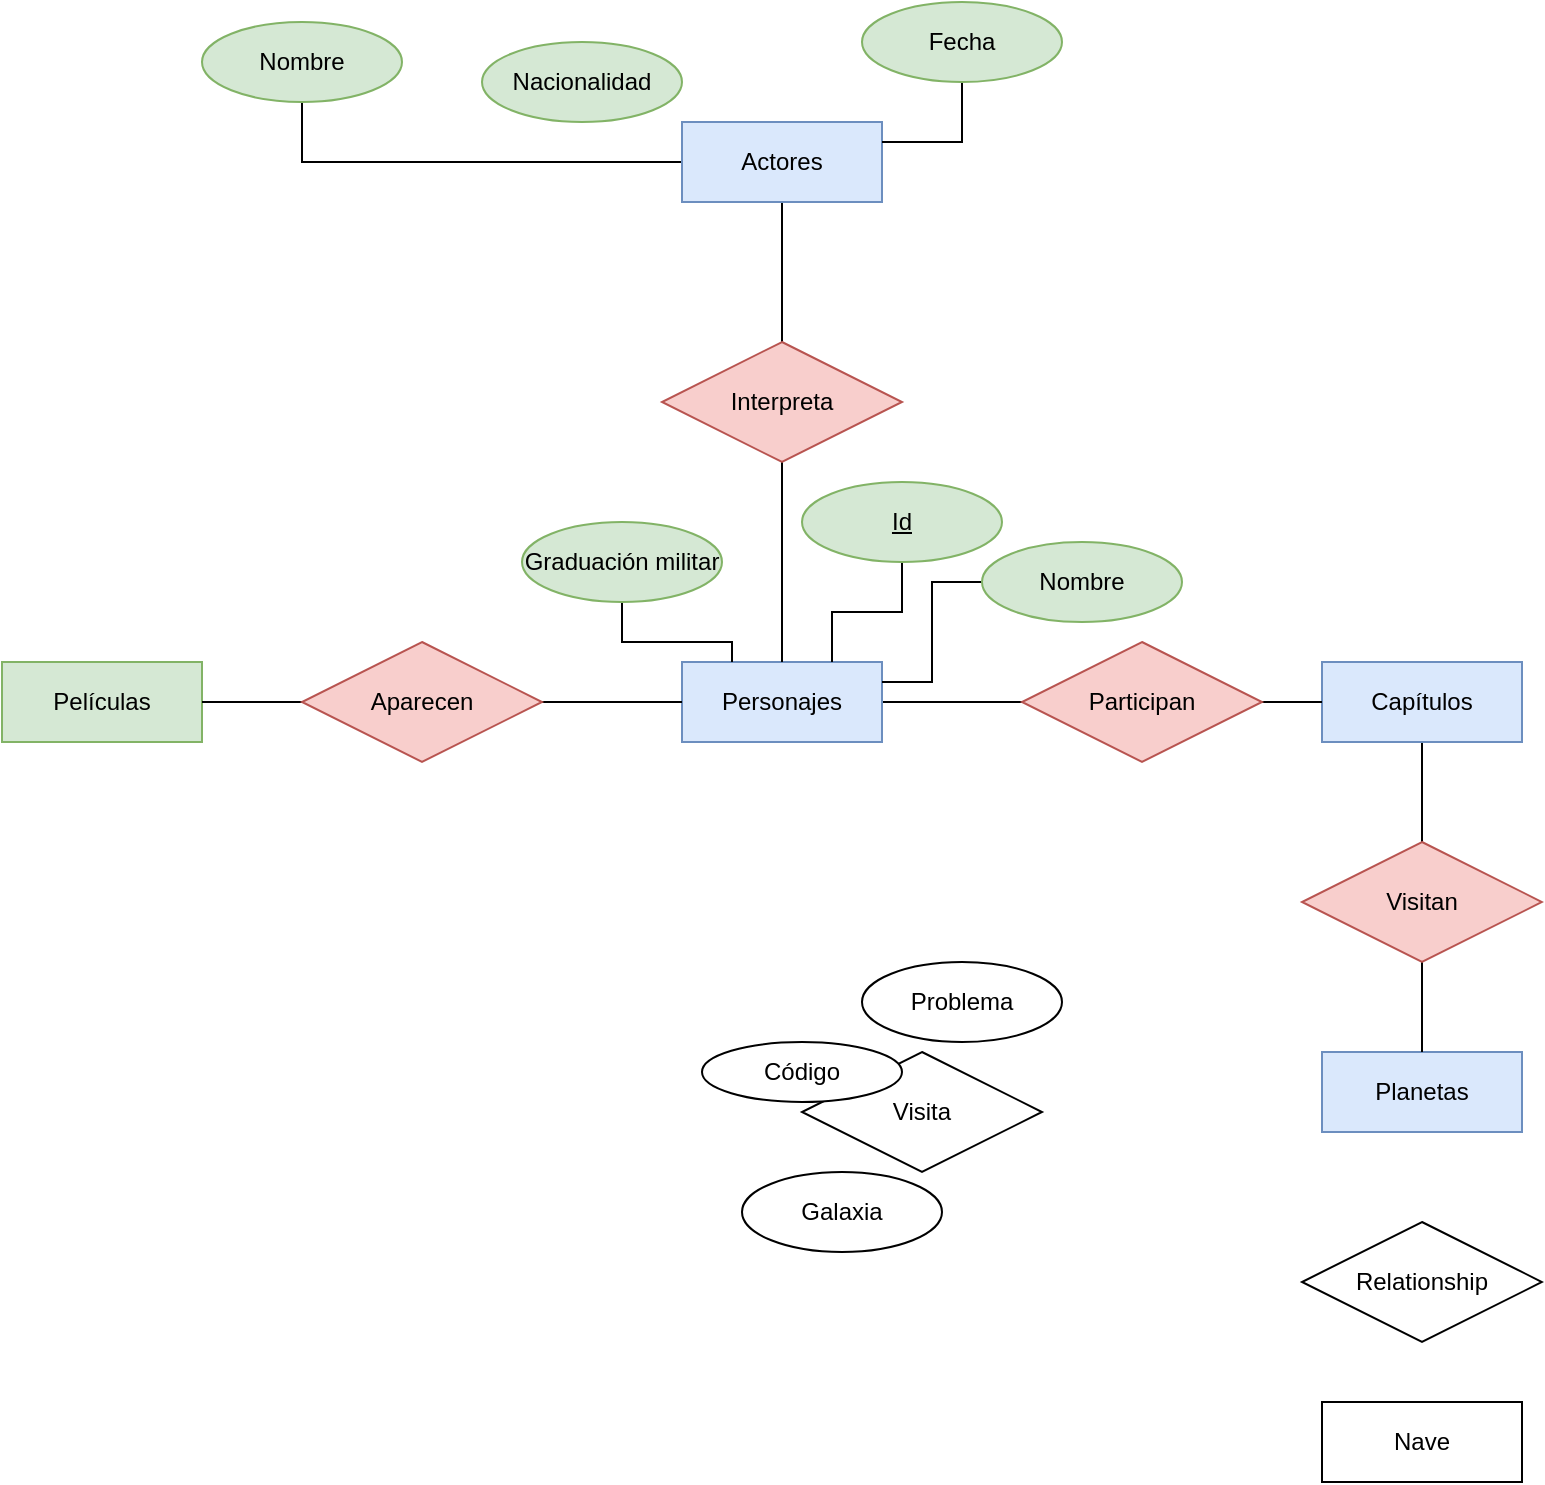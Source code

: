 <mxfile version="22.0.4" type="github">
  <diagram name="Página-1" id="LAN269vinaSvzi9sZn7c">
    <mxGraphModel dx="1434" dy="752" grid="1" gridSize="10" guides="1" tooltips="1" connect="1" arrows="1" fold="1" page="1" pageScale="1" pageWidth="827" pageHeight="1169" math="0" shadow="0">
      <root>
        <mxCell id="0" />
        <mxCell id="1" parent="0" />
        <mxCell id="OFlmP93FzdZlPbCoZFGx-7" style="edgeStyle=orthogonalEdgeStyle;rounded=0;orthogonalLoop=1;jettySize=auto;html=1;endArrow=none;endFill=0;" edge="1" parent="1" source="NlbO883m-P-gswLuD_vB-1" target="OFlmP93FzdZlPbCoZFGx-4">
          <mxGeometry relative="1" as="geometry" />
        </mxCell>
        <mxCell id="OFlmP93FzdZlPbCoZFGx-10" style="edgeStyle=orthogonalEdgeStyle;rounded=0;orthogonalLoop=1;jettySize=auto;html=1;entryX=0.5;entryY=1;entryDx=0;entryDy=0;endArrow=none;endFill=0;" edge="1" parent="1" source="NlbO883m-P-gswLuD_vB-1" target="OFlmP93FzdZlPbCoZFGx-3">
          <mxGeometry relative="1" as="geometry" />
        </mxCell>
        <mxCell id="NlbO883m-P-gswLuD_vB-1" value="Actores" style="whiteSpace=wrap;html=1;align=center;fillColor=#dae8fc;strokeColor=#6c8ebf;" parent="1" vertex="1">
          <mxGeometry x="380" y="70" width="100" height="40" as="geometry" />
        </mxCell>
        <mxCell id="NlbO883m-P-gswLuD_vB-2" value="Películas" style="whiteSpace=wrap;html=1;align=center;fillColor=#d5e8d4;strokeColor=#82b366;" parent="1" vertex="1">
          <mxGeometry x="40" y="340" width="100" height="40" as="geometry" />
        </mxCell>
        <mxCell id="OFlmP93FzdZlPbCoZFGx-48" style="edgeStyle=orthogonalEdgeStyle;rounded=0;orthogonalLoop=1;jettySize=auto;html=1;endArrow=none;endFill=0;" edge="1" parent="1" source="NlbO883m-P-gswLuD_vB-3" target="OFlmP93FzdZlPbCoZFGx-40">
          <mxGeometry relative="1" as="geometry" />
        </mxCell>
        <mxCell id="NlbO883m-P-gswLuD_vB-3" value="Personajes" style="whiteSpace=wrap;html=1;align=center;fillColor=#dae8fc;strokeColor=#6c8ebf;" parent="1" vertex="1">
          <mxGeometry x="380" y="340" width="100" height="40" as="geometry" />
        </mxCell>
        <mxCell id="OFlmP93FzdZlPbCoZFGx-60" style="edgeStyle=orthogonalEdgeStyle;rounded=0;orthogonalLoop=1;jettySize=auto;html=1;entryX=0.5;entryY=0;entryDx=0;entryDy=0;endArrow=none;endFill=0;" edge="1" parent="1" source="NlbO883m-P-gswLuD_vB-4" target="OFlmP93FzdZlPbCoZFGx-59">
          <mxGeometry relative="1" as="geometry" />
        </mxCell>
        <mxCell id="NlbO883m-P-gswLuD_vB-4" value="Capítulos" style="whiteSpace=wrap;html=1;align=center;fillColor=#dae8fc;strokeColor=#6c8ebf;" parent="1" vertex="1">
          <mxGeometry x="700" y="340" width="100" height="40" as="geometry" />
        </mxCell>
        <mxCell id="_lyjDFIsHbw3yAWsq2rJ-2" value="Planetas" style="whiteSpace=wrap;html=1;align=center;fillColor=#dae8fc;strokeColor=#6c8ebf;" parent="1" vertex="1">
          <mxGeometry x="700" y="535" width="100" height="40" as="geometry" />
        </mxCell>
        <mxCell id="OFlmP93FzdZlPbCoZFGx-13" style="edgeStyle=orthogonalEdgeStyle;rounded=0;orthogonalLoop=1;jettySize=auto;html=1;entryX=1;entryY=0.25;entryDx=0;entryDy=0;endArrow=none;endFill=0;" edge="1" parent="1" source="OFlmP93FzdZlPbCoZFGx-1" target="NlbO883m-P-gswLuD_vB-1">
          <mxGeometry relative="1" as="geometry" />
        </mxCell>
        <mxCell id="OFlmP93FzdZlPbCoZFGx-1" value="Fecha" style="ellipse;whiteSpace=wrap;html=1;align=center;fillColor=#d5e8d4;strokeColor=#82b366;" vertex="1" parent="1">
          <mxGeometry x="470" y="10" width="100" height="40" as="geometry" />
        </mxCell>
        <mxCell id="OFlmP93FzdZlPbCoZFGx-2" value="Nacionalidad" style="ellipse;whiteSpace=wrap;html=1;align=center;fillColor=#d5e8d4;strokeColor=#82b366;" vertex="1" parent="1">
          <mxGeometry x="280" y="30" width="100" height="40" as="geometry" />
        </mxCell>
        <mxCell id="OFlmP93FzdZlPbCoZFGx-3" value="Nombre" style="ellipse;whiteSpace=wrap;html=1;align=center;fillColor=#d5e8d4;strokeColor=#82b366;" vertex="1" parent="1">
          <mxGeometry x="140" y="20" width="100" height="40" as="geometry" />
        </mxCell>
        <mxCell id="OFlmP93FzdZlPbCoZFGx-42" style="edgeStyle=orthogonalEdgeStyle;rounded=0;orthogonalLoop=1;jettySize=auto;html=1;endArrow=none;endFill=0;" edge="1" parent="1" source="OFlmP93FzdZlPbCoZFGx-4" target="NlbO883m-P-gswLuD_vB-3">
          <mxGeometry relative="1" as="geometry" />
        </mxCell>
        <mxCell id="OFlmP93FzdZlPbCoZFGx-4" value="Interpreta" style="shape=rhombus;perimeter=rhombusPerimeter;whiteSpace=wrap;html=1;align=center;fillColor=#f8cecc;strokeColor=#b85450;" vertex="1" parent="1">
          <mxGeometry x="370" y="180" width="120" height="60" as="geometry" />
        </mxCell>
        <mxCell id="OFlmP93FzdZlPbCoZFGx-19" value="Visita" style="shape=rhombus;perimeter=rhombusPerimeter;whiteSpace=wrap;html=1;align=center;" vertex="1" parent="1">
          <mxGeometry x="440" y="535" width="120" height="60" as="geometry" />
        </mxCell>
        <mxCell id="OFlmP93FzdZlPbCoZFGx-22" value="Código" style="ellipse;whiteSpace=wrap;html=1;align=center;" vertex="1" parent="1">
          <mxGeometry x="390" y="530" width="100" height="30" as="geometry" />
        </mxCell>
        <mxCell id="OFlmP93FzdZlPbCoZFGx-23" value="Galaxia" style="ellipse;whiteSpace=wrap;html=1;align=center;" vertex="1" parent="1">
          <mxGeometry x="410" y="595" width="100" height="40" as="geometry" />
        </mxCell>
        <mxCell id="OFlmP93FzdZlPbCoZFGx-25" value="Problema" style="ellipse;whiteSpace=wrap;html=1;align=center;" vertex="1" parent="1">
          <mxGeometry x="470" y="490" width="100" height="40" as="geometry" />
        </mxCell>
        <mxCell id="OFlmP93FzdZlPbCoZFGx-52" style="edgeStyle=orthogonalEdgeStyle;rounded=0;orthogonalLoop=1;jettySize=auto;html=1;entryX=0.25;entryY=0;entryDx=0;entryDy=0;endArrow=none;endFill=0;" edge="1" parent="1" source="OFlmP93FzdZlPbCoZFGx-30" target="NlbO883m-P-gswLuD_vB-3">
          <mxGeometry relative="1" as="geometry" />
        </mxCell>
        <mxCell id="OFlmP93FzdZlPbCoZFGx-30" value="Graduación militar" style="ellipse;whiteSpace=wrap;html=1;align=center;fillColor=#d5e8d4;strokeColor=#82b366;" vertex="1" parent="1">
          <mxGeometry x="300" y="270" width="100" height="40" as="geometry" />
        </mxCell>
        <mxCell id="OFlmP93FzdZlPbCoZFGx-54" style="edgeStyle=orthogonalEdgeStyle;rounded=0;orthogonalLoop=1;jettySize=auto;html=1;entryX=1;entryY=0.25;entryDx=0;entryDy=0;endArrow=none;endFill=0;" edge="1" parent="1" source="OFlmP93FzdZlPbCoZFGx-33" target="NlbO883m-P-gswLuD_vB-3">
          <mxGeometry relative="1" as="geometry" />
        </mxCell>
        <mxCell id="OFlmP93FzdZlPbCoZFGx-33" value="Nombre" style="ellipse;whiteSpace=wrap;html=1;align=center;fillColor=#d5e8d4;strokeColor=#82b366;" vertex="1" parent="1">
          <mxGeometry x="530" y="280" width="100" height="40" as="geometry" />
        </mxCell>
        <mxCell id="OFlmP93FzdZlPbCoZFGx-49" style="edgeStyle=orthogonalEdgeStyle;rounded=0;orthogonalLoop=1;jettySize=auto;html=1;exitX=1;exitY=0.5;exitDx=0;exitDy=0;entryX=0;entryY=0.5;entryDx=0;entryDy=0;endArrow=none;endFill=0;" edge="1" parent="1" source="OFlmP93FzdZlPbCoZFGx-40" target="NlbO883m-P-gswLuD_vB-4">
          <mxGeometry relative="1" as="geometry" />
        </mxCell>
        <mxCell id="OFlmP93FzdZlPbCoZFGx-40" value="Participan" style="shape=rhombus;perimeter=rhombusPerimeter;whiteSpace=wrap;html=1;align=center;fillColor=#f8cecc;strokeColor=#b85450;" vertex="1" parent="1">
          <mxGeometry x="550" y="330" width="120" height="60" as="geometry" />
        </mxCell>
        <mxCell id="OFlmP93FzdZlPbCoZFGx-53" style="edgeStyle=orthogonalEdgeStyle;rounded=0;orthogonalLoop=1;jettySize=auto;html=1;entryX=0.75;entryY=0;entryDx=0;entryDy=0;endArrow=none;endFill=0;" edge="1" parent="1" source="OFlmP93FzdZlPbCoZFGx-47" target="NlbO883m-P-gswLuD_vB-3">
          <mxGeometry relative="1" as="geometry" />
        </mxCell>
        <mxCell id="OFlmP93FzdZlPbCoZFGx-47" value="Id" style="ellipse;whiteSpace=wrap;html=1;align=center;fontStyle=4;fillColor=#d5e8d4;strokeColor=#82b366;" vertex="1" parent="1">
          <mxGeometry x="440" y="250" width="100" height="40" as="geometry" />
        </mxCell>
        <mxCell id="OFlmP93FzdZlPbCoZFGx-55" style="edgeStyle=orthogonalEdgeStyle;rounded=0;orthogonalLoop=1;jettySize=auto;html=1;endArrow=none;endFill=0;" edge="1" parent="1" source="OFlmP93FzdZlPbCoZFGx-50" target="NlbO883m-P-gswLuD_vB-3">
          <mxGeometry relative="1" as="geometry" />
        </mxCell>
        <mxCell id="OFlmP93FzdZlPbCoZFGx-57" style="edgeStyle=orthogonalEdgeStyle;rounded=0;orthogonalLoop=1;jettySize=auto;html=1;endArrow=none;endFill=0;" edge="1" parent="1" source="OFlmP93FzdZlPbCoZFGx-50" target="NlbO883m-P-gswLuD_vB-2">
          <mxGeometry relative="1" as="geometry" />
        </mxCell>
        <mxCell id="OFlmP93FzdZlPbCoZFGx-50" value="Aparecen" style="shape=rhombus;perimeter=rhombusPerimeter;whiteSpace=wrap;html=1;align=center;fillColor=#f8cecc;strokeColor=#b85450;" vertex="1" parent="1">
          <mxGeometry x="190" y="330" width="120" height="60" as="geometry" />
        </mxCell>
        <mxCell id="OFlmP93FzdZlPbCoZFGx-61" style="edgeStyle=orthogonalEdgeStyle;rounded=0;orthogonalLoop=1;jettySize=auto;html=1;endArrow=none;endFill=0;" edge="1" parent="1" source="OFlmP93FzdZlPbCoZFGx-59" target="_lyjDFIsHbw3yAWsq2rJ-2">
          <mxGeometry relative="1" as="geometry" />
        </mxCell>
        <mxCell id="OFlmP93FzdZlPbCoZFGx-59" value="Visitan" style="shape=rhombus;perimeter=rhombusPerimeter;whiteSpace=wrap;html=1;align=center;fillColor=#f8cecc;strokeColor=#b85450;" vertex="1" parent="1">
          <mxGeometry x="690" y="430" width="120" height="60" as="geometry" />
        </mxCell>
        <mxCell id="OFlmP93FzdZlPbCoZFGx-62" value="Nave" style="whiteSpace=wrap;html=1;align=center;" vertex="1" parent="1">
          <mxGeometry x="700" y="710" width="100" height="40" as="geometry" />
        </mxCell>
        <mxCell id="OFlmP93FzdZlPbCoZFGx-63" value="Relationship" style="shape=rhombus;perimeter=rhombusPerimeter;whiteSpace=wrap;html=1;align=center;" vertex="1" parent="1">
          <mxGeometry x="690" y="620" width="120" height="60" as="geometry" />
        </mxCell>
      </root>
    </mxGraphModel>
  </diagram>
</mxfile>
